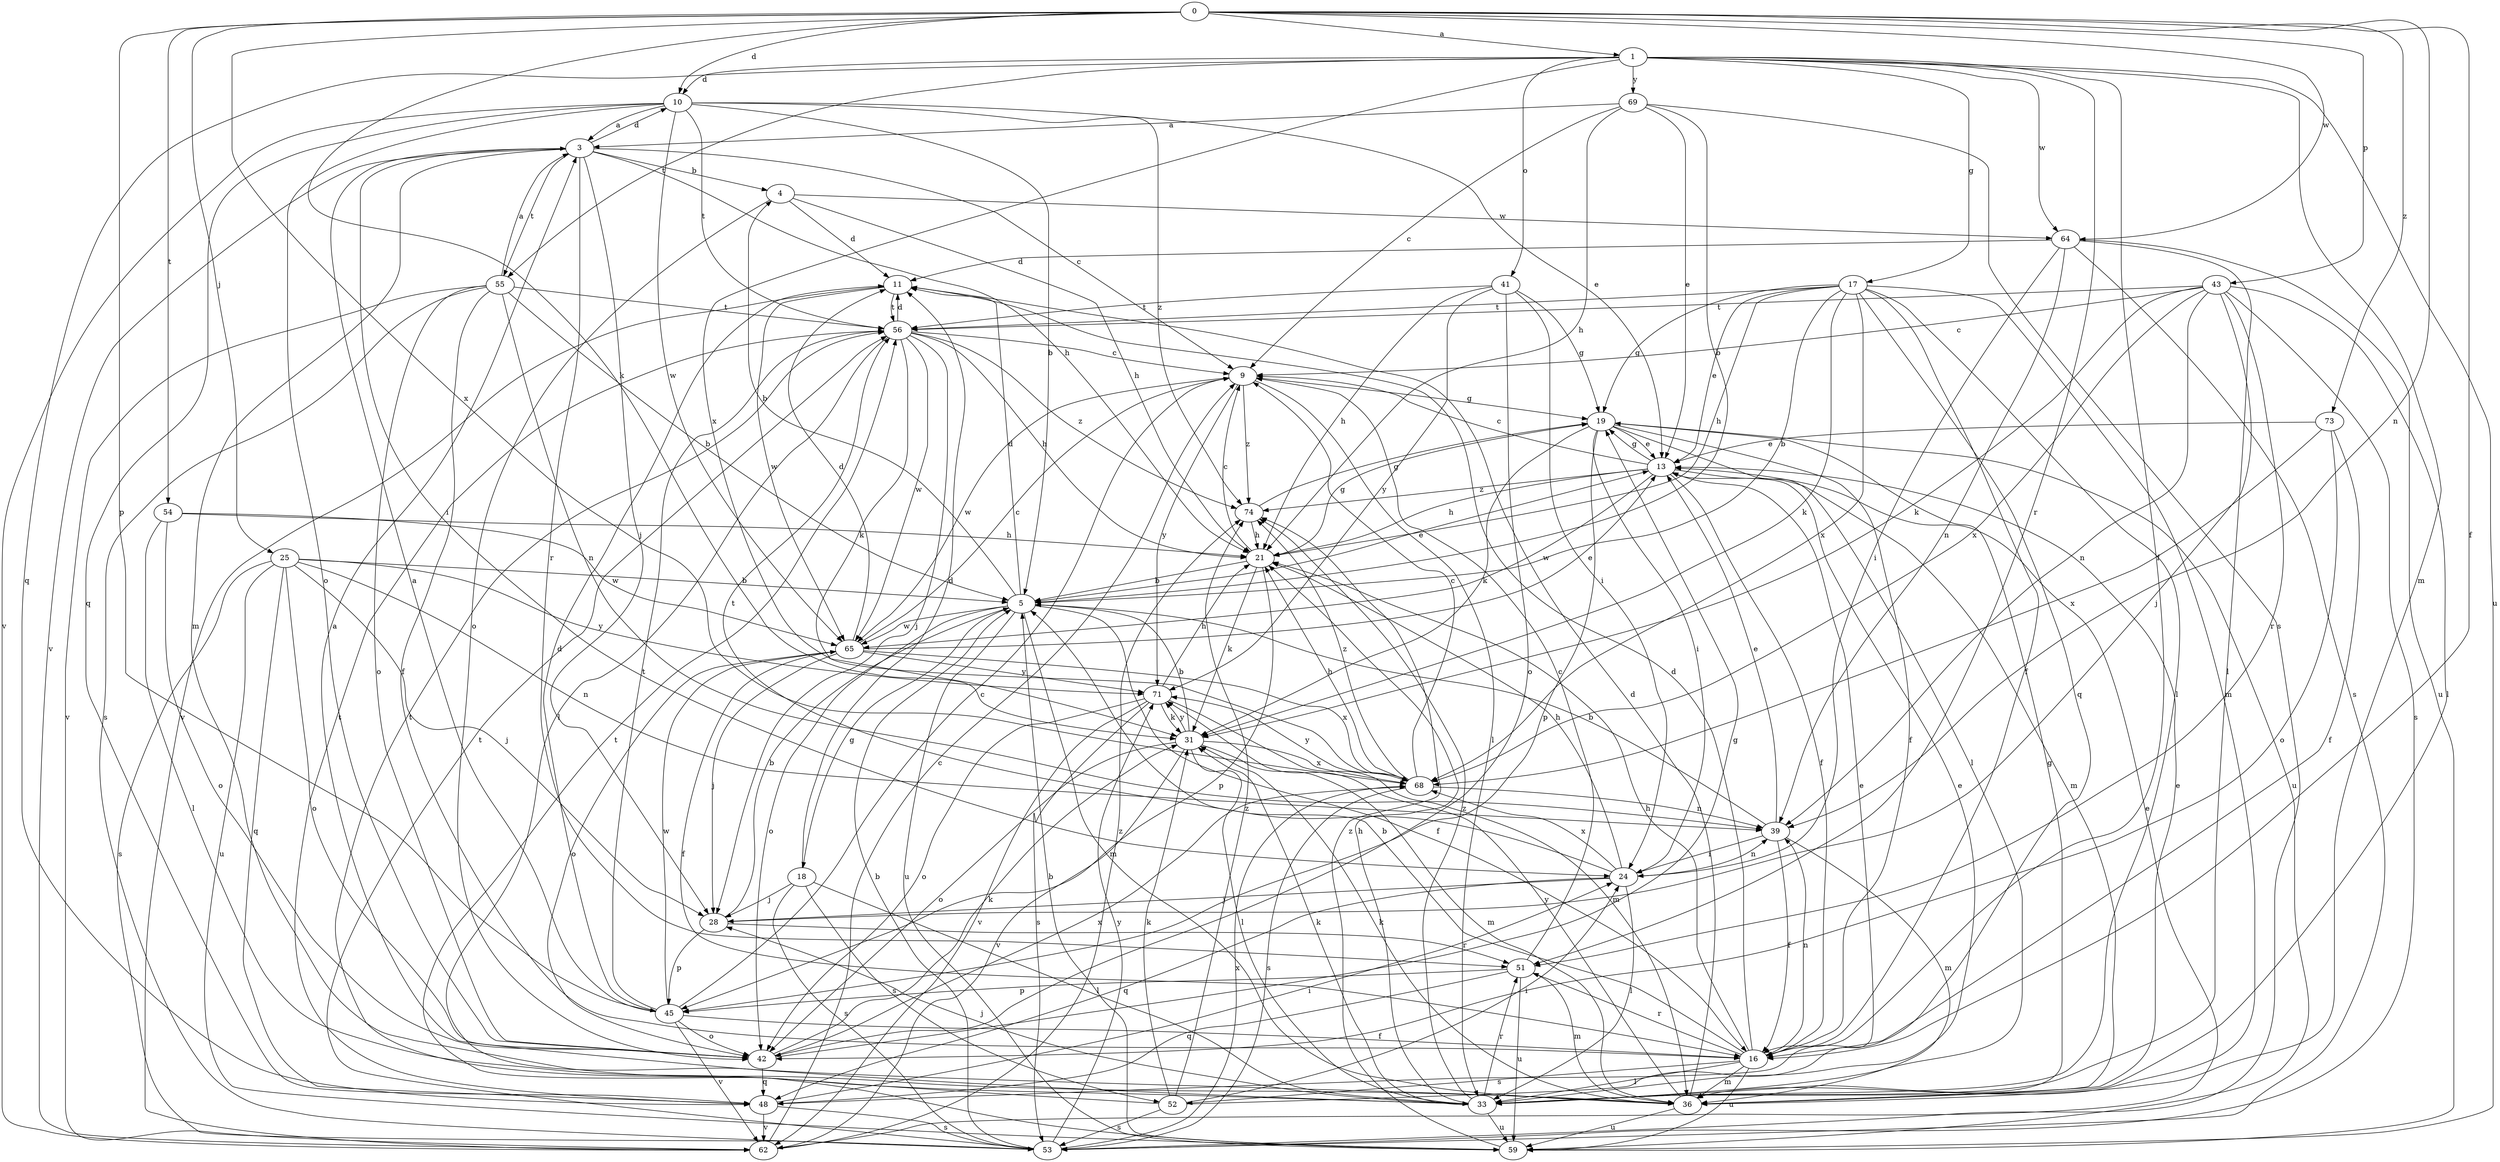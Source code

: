 strict digraph  {
0;
1;
3;
4;
5;
9;
10;
11;
13;
16;
17;
18;
19;
21;
24;
25;
28;
31;
33;
36;
39;
41;
42;
43;
45;
48;
51;
52;
53;
54;
55;
56;
59;
62;
64;
65;
68;
69;
71;
73;
74;
0 -> 1  [label=a];
0 -> 10  [label=d];
0 -> 16  [label=f];
0 -> 25  [label=j];
0 -> 31  [label=k];
0 -> 39  [label=n];
0 -> 43  [label=p];
0 -> 45  [label=p];
0 -> 54  [label=t];
0 -> 64  [label=w];
0 -> 68  [label=x];
0 -> 73  [label=z];
1 -> 10  [label=d];
1 -> 16  [label=f];
1 -> 17  [label=g];
1 -> 36  [label=m];
1 -> 41  [label=o];
1 -> 48  [label=q];
1 -> 51  [label=r];
1 -> 55  [label=t];
1 -> 59  [label=u];
1 -> 64  [label=w];
1 -> 68  [label=x];
1 -> 69  [label=y];
3 -> 4  [label=b];
3 -> 9  [label=c];
3 -> 10  [label=d];
3 -> 21  [label=h];
3 -> 24  [label=i];
3 -> 28  [label=j];
3 -> 36  [label=m];
3 -> 51  [label=r];
3 -> 55  [label=t];
3 -> 62  [label=v];
4 -> 11  [label=d];
4 -> 21  [label=h];
4 -> 42  [label=o];
4 -> 64  [label=w];
5 -> 4  [label=b];
5 -> 11  [label=d];
5 -> 13  [label=e];
5 -> 16  [label=f];
5 -> 18  [label=g];
5 -> 36  [label=m];
5 -> 42  [label=o];
5 -> 59  [label=u];
5 -> 65  [label=w];
9 -> 19  [label=g];
9 -> 33  [label=l];
9 -> 65  [label=w];
9 -> 71  [label=y];
9 -> 74  [label=z];
10 -> 3  [label=a];
10 -> 5  [label=b];
10 -> 13  [label=e];
10 -> 42  [label=o];
10 -> 48  [label=q];
10 -> 56  [label=t];
10 -> 62  [label=v];
10 -> 65  [label=w];
10 -> 74  [label=z];
11 -> 56  [label=t];
11 -> 62  [label=v];
11 -> 65  [label=w];
13 -> 9  [label=c];
13 -> 16  [label=f];
13 -> 19  [label=g];
13 -> 21  [label=h];
13 -> 36  [label=m];
13 -> 65  [label=w];
13 -> 74  [label=z];
16 -> 5  [label=b];
16 -> 11  [label=d];
16 -> 21  [label=h];
16 -> 33  [label=l];
16 -> 36  [label=m];
16 -> 39  [label=n];
16 -> 51  [label=r];
16 -> 52  [label=s];
16 -> 59  [label=u];
17 -> 5  [label=b];
17 -> 13  [label=e];
17 -> 16  [label=f];
17 -> 19  [label=g];
17 -> 21  [label=h];
17 -> 31  [label=k];
17 -> 33  [label=l];
17 -> 36  [label=m];
17 -> 48  [label=q];
17 -> 56  [label=t];
17 -> 68  [label=x];
18 -> 11  [label=d];
18 -> 28  [label=j];
18 -> 33  [label=l];
18 -> 52  [label=s];
18 -> 53  [label=s];
19 -> 13  [label=e];
19 -> 16  [label=f];
19 -> 24  [label=i];
19 -> 31  [label=k];
19 -> 33  [label=l];
19 -> 45  [label=p];
19 -> 59  [label=u];
21 -> 5  [label=b];
21 -> 9  [label=c];
21 -> 19  [label=g];
21 -> 31  [label=k];
21 -> 45  [label=p];
24 -> 21  [label=h];
24 -> 28  [label=j];
24 -> 33  [label=l];
24 -> 39  [label=n];
24 -> 48  [label=q];
24 -> 56  [label=t];
24 -> 68  [label=x];
25 -> 5  [label=b];
25 -> 28  [label=j];
25 -> 39  [label=n];
25 -> 42  [label=o];
25 -> 48  [label=q];
25 -> 53  [label=s];
25 -> 59  [label=u];
25 -> 71  [label=y];
28 -> 5  [label=b];
28 -> 45  [label=p];
28 -> 51  [label=r];
31 -> 5  [label=b];
31 -> 33  [label=l];
31 -> 36  [label=m];
31 -> 42  [label=o];
31 -> 62  [label=v];
31 -> 68  [label=x];
31 -> 71  [label=y];
33 -> 13  [label=e];
33 -> 19  [label=g];
33 -> 21  [label=h];
33 -> 28  [label=j];
33 -> 31  [label=k];
33 -> 51  [label=r];
33 -> 59  [label=u];
33 -> 74  [label=z];
36 -> 3  [label=a];
36 -> 11  [label=d];
36 -> 13  [label=e];
36 -> 31  [label=k];
36 -> 59  [label=u];
36 -> 71  [label=y];
39 -> 5  [label=b];
39 -> 13  [label=e];
39 -> 16  [label=f];
39 -> 24  [label=i];
39 -> 36  [label=m];
41 -> 19  [label=g];
41 -> 21  [label=h];
41 -> 24  [label=i];
41 -> 42  [label=o];
41 -> 56  [label=t];
41 -> 71  [label=y];
42 -> 19  [label=g];
42 -> 31  [label=k];
42 -> 48  [label=q];
42 -> 68  [label=x];
43 -> 9  [label=c];
43 -> 28  [label=j];
43 -> 31  [label=k];
43 -> 33  [label=l];
43 -> 39  [label=n];
43 -> 51  [label=r];
43 -> 53  [label=s];
43 -> 56  [label=t];
43 -> 68  [label=x];
45 -> 3  [label=a];
45 -> 9  [label=c];
45 -> 11  [label=d];
45 -> 16  [label=f];
45 -> 42  [label=o];
45 -> 56  [label=t];
45 -> 62  [label=v];
45 -> 65  [label=w];
48 -> 24  [label=i];
48 -> 53  [label=s];
48 -> 56  [label=t];
48 -> 62  [label=v];
51 -> 9  [label=c];
51 -> 36  [label=m];
51 -> 45  [label=p];
51 -> 48  [label=q];
51 -> 59  [label=u];
52 -> 13  [label=e];
52 -> 24  [label=i];
52 -> 31  [label=k];
52 -> 53  [label=s];
52 -> 56  [label=t];
52 -> 74  [label=z];
53 -> 5  [label=b];
53 -> 56  [label=t];
53 -> 68  [label=x];
53 -> 71  [label=y];
54 -> 21  [label=h];
54 -> 33  [label=l];
54 -> 42  [label=o];
54 -> 65  [label=w];
55 -> 3  [label=a];
55 -> 5  [label=b];
55 -> 16  [label=f];
55 -> 39  [label=n];
55 -> 42  [label=o];
55 -> 53  [label=s];
55 -> 56  [label=t];
55 -> 62  [label=v];
56 -> 9  [label=c];
56 -> 11  [label=d];
56 -> 21  [label=h];
56 -> 28  [label=j];
56 -> 31  [label=k];
56 -> 33  [label=l];
56 -> 65  [label=w];
56 -> 74  [label=z];
59 -> 5  [label=b];
59 -> 56  [label=t];
59 -> 74  [label=z];
62 -> 9  [label=c];
62 -> 13  [label=e];
62 -> 74  [label=z];
64 -> 11  [label=d];
64 -> 24  [label=i];
64 -> 33  [label=l];
64 -> 39  [label=n];
64 -> 53  [label=s];
64 -> 59  [label=u];
65 -> 9  [label=c];
65 -> 11  [label=d];
65 -> 13  [label=e];
65 -> 16  [label=f];
65 -> 28  [label=j];
65 -> 42  [label=o];
65 -> 68  [label=x];
65 -> 71  [label=y];
68 -> 9  [label=c];
68 -> 21  [label=h];
68 -> 39  [label=n];
68 -> 53  [label=s];
68 -> 71  [label=y];
68 -> 74  [label=z];
69 -> 3  [label=a];
69 -> 5  [label=b];
69 -> 9  [label=c];
69 -> 13  [label=e];
69 -> 21  [label=h];
69 -> 53  [label=s];
71 -> 21  [label=h];
71 -> 31  [label=k];
71 -> 36  [label=m];
71 -> 42  [label=o];
71 -> 53  [label=s];
71 -> 62  [label=v];
73 -> 13  [label=e];
73 -> 16  [label=f];
73 -> 42  [label=o];
73 -> 68  [label=x];
74 -> 19  [label=g];
74 -> 21  [label=h];
}
